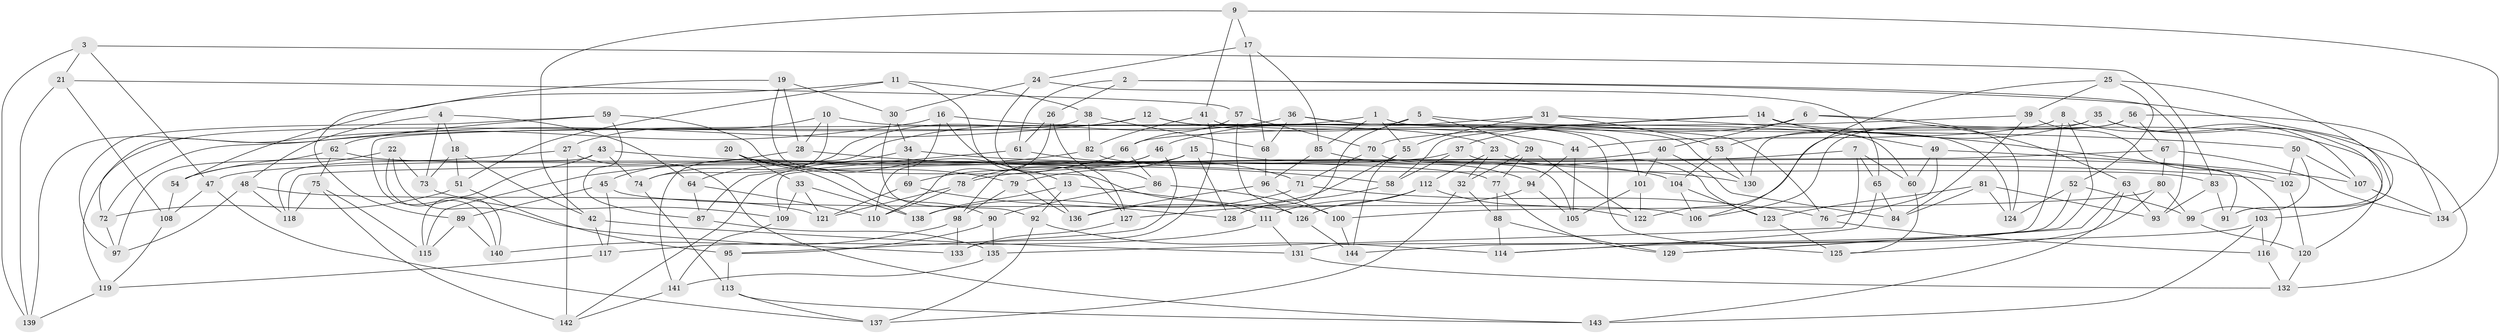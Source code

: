 // coarse degree distribution, {4: 0.7931034482758621, 8: 0.022988505747126436, 10: 0.05747126436781609, 11: 0.04597701149425287, 3: 0.04597701149425287, 9: 0.022988505747126436, 12: 0.011494252873563218}
// Generated by graph-tools (version 1.1) at 2025/54/03/04/25 22:54:05]
// undirected, 144 vertices, 288 edges
graph export_dot {
  node [color=gray90,style=filled];
  1;
  2;
  3;
  4;
  5;
  6;
  7;
  8;
  9;
  10;
  11;
  12;
  13;
  14;
  15;
  16;
  17;
  18;
  19;
  20;
  21;
  22;
  23;
  24;
  25;
  26;
  27;
  28;
  29;
  30;
  31;
  32;
  33;
  34;
  35;
  36;
  37;
  38;
  39;
  40;
  41;
  42;
  43;
  44;
  45;
  46;
  47;
  48;
  49;
  50;
  51;
  52;
  53;
  54;
  55;
  56;
  57;
  58;
  59;
  60;
  61;
  62;
  63;
  64;
  65;
  66;
  67;
  68;
  69;
  70;
  71;
  72;
  73;
  74;
  75;
  76;
  77;
  78;
  79;
  80;
  81;
  82;
  83;
  84;
  85;
  86;
  87;
  88;
  89;
  90;
  91;
  92;
  93;
  94;
  95;
  96;
  97;
  98;
  99;
  100;
  101;
  102;
  103;
  104;
  105;
  106;
  107;
  108;
  109;
  110;
  111;
  112;
  113;
  114;
  115;
  116;
  117;
  118;
  119;
  120;
  121;
  122;
  123;
  124;
  125;
  126;
  127;
  128;
  129;
  130;
  131;
  132;
  133;
  134;
  135;
  136;
  137;
  138;
  139;
  140;
  141;
  142;
  143;
  144;
  1 -- 124;
  1 -- 55;
  1 -- 85;
  1 -- 139;
  2 -- 93;
  2 -- 26;
  2 -- 61;
  2 -- 103;
  3 -- 21;
  3 -- 139;
  3 -- 83;
  3 -- 47;
  4 -- 64;
  4 -- 18;
  4 -- 73;
  4 -- 48;
  5 -- 29;
  5 -- 128;
  5 -- 50;
  5 -- 140;
  6 -- 37;
  6 -- 40;
  6 -- 124;
  6 -- 63;
  7 -- 78;
  7 -- 135;
  7 -- 60;
  7 -- 65;
  8 -- 44;
  8 -- 129;
  8 -- 107;
  8 -- 131;
  9 -- 41;
  9 -- 17;
  9 -- 134;
  9 -- 42;
  10 -- 74;
  10 -- 28;
  10 -- 130;
  10 -- 27;
  11 -- 54;
  11 -- 51;
  11 -- 13;
  11 -- 38;
  12 -- 44;
  12 -- 125;
  12 -- 74;
  12 -- 72;
  13 -- 92;
  13 -- 126;
  13 -- 138;
  14 -- 49;
  14 -- 120;
  14 -- 70;
  14 -- 58;
  15 -- 104;
  15 -- 128;
  15 -- 142;
  15 -- 79;
  16 -- 72;
  16 -- 110;
  16 -- 127;
  16 -- 23;
  17 -- 68;
  17 -- 24;
  17 -- 85;
  18 -- 51;
  18 -- 73;
  18 -- 42;
  19 -- 111;
  19 -- 89;
  19 -- 28;
  19 -- 30;
  20 -- 138;
  20 -- 79;
  20 -- 33;
  20 -- 90;
  21 -- 139;
  21 -- 57;
  21 -- 108;
  22 -- 73;
  22 -- 54;
  22 -- 133;
  22 -- 140;
  23 -- 32;
  23 -- 123;
  23 -- 112;
  24 -- 65;
  24 -- 127;
  24 -- 30;
  25 -- 52;
  25 -- 106;
  25 -- 91;
  25 -- 39;
  26 -- 110;
  26 -- 86;
  26 -- 61;
  27 -- 143;
  27 -- 142;
  27 -- 54;
  28 -- 45;
  28 -- 58;
  29 -- 32;
  29 -- 77;
  29 -- 122;
  30 -- 34;
  30 -- 92;
  31 -- 55;
  31 -- 53;
  31 -- 116;
  31 -- 46;
  32 -- 137;
  32 -- 88;
  33 -- 138;
  33 -- 121;
  33 -- 109;
  34 -- 69;
  34 -- 64;
  34 -- 102;
  35 -- 91;
  35 -- 132;
  35 -- 130;
  35 -- 53;
  36 -- 68;
  36 -- 101;
  36 -- 141;
  36 -- 60;
  37 -- 58;
  37 -- 47;
  37 -- 91;
  38 -- 82;
  38 -- 68;
  38 -- 119;
  39 -- 84;
  39 -- 102;
  39 -- 66;
  40 -- 101;
  40 -- 84;
  40 -- 109;
  41 -- 133;
  41 -- 76;
  41 -- 82;
  42 -- 131;
  42 -- 117;
  43 -- 74;
  43 -- 115;
  43 -- 118;
  43 -- 130;
  44 -- 105;
  44 -- 94;
  45 -- 106;
  45 -- 117;
  45 -- 89;
  46 -- 78;
  46 -- 95;
  46 -- 98;
  47 -- 108;
  47 -- 137;
  48 -- 121;
  48 -- 118;
  48 -- 97;
  49 -- 76;
  49 -- 60;
  49 -- 107;
  50 -- 102;
  50 -- 107;
  50 -- 99;
  51 -- 95;
  51 -- 72;
  52 -- 99;
  52 -- 124;
  52 -- 144;
  53 -- 104;
  53 -- 130;
  54 -- 108;
  55 -- 136;
  55 -- 144;
  56 -- 122;
  56 -- 106;
  56 -- 134;
  56 -- 67;
  57 -- 70;
  57 -- 126;
  57 -- 66;
  58 -- 128;
  59 -- 97;
  59 -- 62;
  59 -- 136;
  59 -- 87;
  60 -- 125;
  61 -- 87;
  61 -- 71;
  62 -- 75;
  62 -- 97;
  62 -- 77;
  63 -- 143;
  63 -- 93;
  63 -- 129;
  64 -- 87;
  64 -- 110;
  65 -- 84;
  65 -- 114;
  66 -- 86;
  66 -- 69;
  67 -- 118;
  67 -- 80;
  67 -- 134;
  68 -- 96;
  69 -- 121;
  69 -- 128;
  70 -- 105;
  70 -- 71;
  71 -- 76;
  71 -- 138;
  72 -- 97;
  73 -- 109;
  74 -- 113;
  75 -- 142;
  75 -- 118;
  75 -- 115;
  76 -- 116;
  77 -- 88;
  77 -- 129;
  78 -- 121;
  78 -- 110;
  79 -- 136;
  79 -- 98;
  80 -- 100;
  80 -- 99;
  80 -- 125;
  81 -- 124;
  81 -- 123;
  81 -- 84;
  81 -- 93;
  82 -- 83;
  82 -- 115;
  83 -- 93;
  83 -- 91;
  85 -- 96;
  85 -- 94;
  86 -- 100;
  86 -- 90;
  87 -- 135;
  88 -- 129;
  88 -- 114;
  89 -- 140;
  89 -- 115;
  90 -- 95;
  90 -- 135;
  92 -- 114;
  92 -- 137;
  94 -- 105;
  94 -- 111;
  95 -- 113;
  96 -- 136;
  96 -- 100;
  98 -- 140;
  98 -- 133;
  99 -- 120;
  100 -- 144;
  101 -- 122;
  101 -- 105;
  102 -- 120;
  103 -- 143;
  103 -- 116;
  103 -- 114;
  104 -- 123;
  104 -- 106;
  107 -- 134;
  108 -- 119;
  109 -- 141;
  111 -- 117;
  111 -- 131;
  112 -- 126;
  112 -- 127;
  112 -- 122;
  113 -- 143;
  113 -- 137;
  116 -- 132;
  117 -- 119;
  119 -- 139;
  120 -- 132;
  123 -- 125;
  126 -- 144;
  127 -- 133;
  131 -- 132;
  135 -- 141;
  141 -- 142;
}
